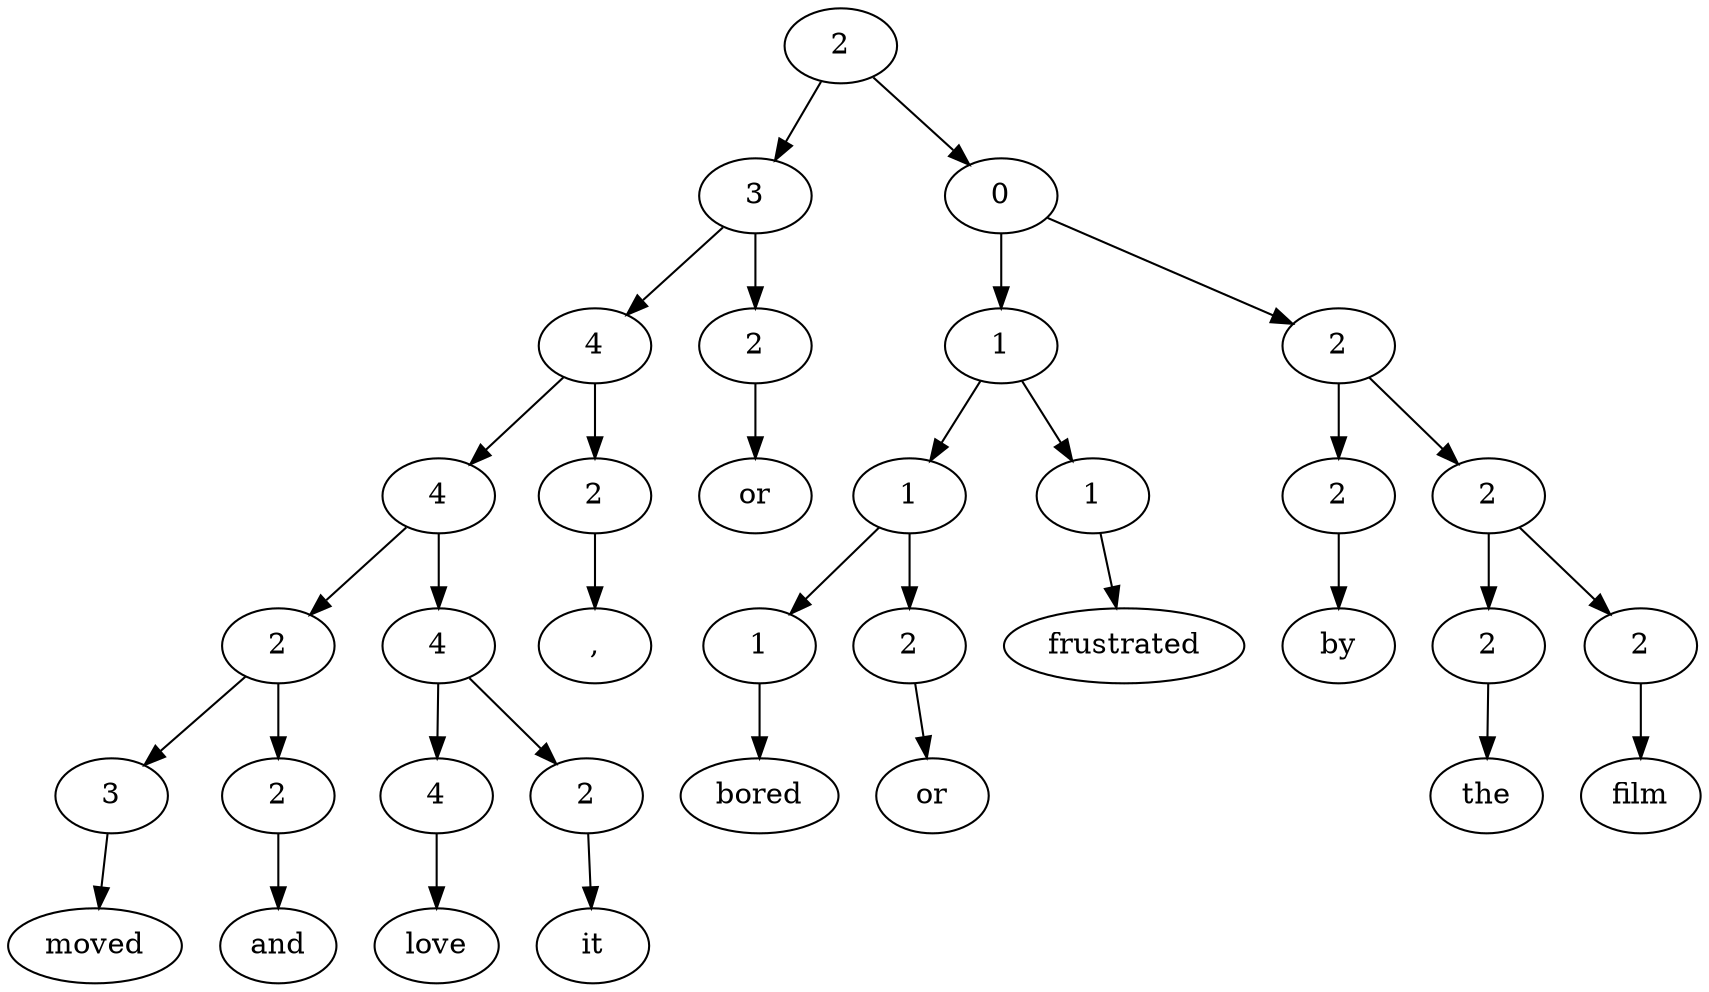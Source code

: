 digraph G{Node0 [label="2"]
Node0 -> Node1
Node0 -> Node18
Node1 [label="3"]
Node1 -> Node2
Node1 -> Node16
Node18 [label="0"]
Node18 -> Node19
Node18 -> Node27
Node2 [label="4"]
Node2 -> Node3
Node2 -> Node14
Node16 [label="2"]
Node16 -> Node17
Node19 [label="1"]
Node19 -> Node20
Node19 -> Node25
Node27 [label="2"]
Node27 -> Node28
Node27 -> Node30
Node3 [label="4"]
Node3 -> Node4
Node3 -> Node9
Node14 [label="2"]
Node14 -> Node15
Node17 [label="or"]
Node20 [label="1"]
Node20 -> Node21
Node20 -> Node23
Node25 [label="1"]
Node25 -> Node26
Node28 [label="2"]
Node28 -> Node29
Node30 [label="2"]
Node30 -> Node31
Node30 -> Node33
Node4 [label="2"]
Node4 -> Node5
Node4 -> Node7
Node9 [label="4"]
Node9 -> Node10
Node9 -> Node12
Node15 [label=","]
Node21 [label="1"]
Node21 -> Node22
Node23 [label="2"]
Node23 -> Node24
Node26 [label="frustrated"]
Node29 [label="by"]
Node31 [label="2"]
Node31 -> Node32
Node33 [label="2"]
Node33 -> Node34
Node5 [label="3"]
Node5 -> Node6
Node7 [label="2"]
Node7 -> Node8
Node10 [label="4"]
Node10 -> Node11
Node12 [label="2"]
Node12 -> Node13
Node22 [label="bored"]
Node24 [label="or"]
Node32 [label="the"]
Node34 [label="film"]
Node6 [label="moved"]
Node8 [label="and"]
Node11 [label="love"]
Node13 [label="it"]
}